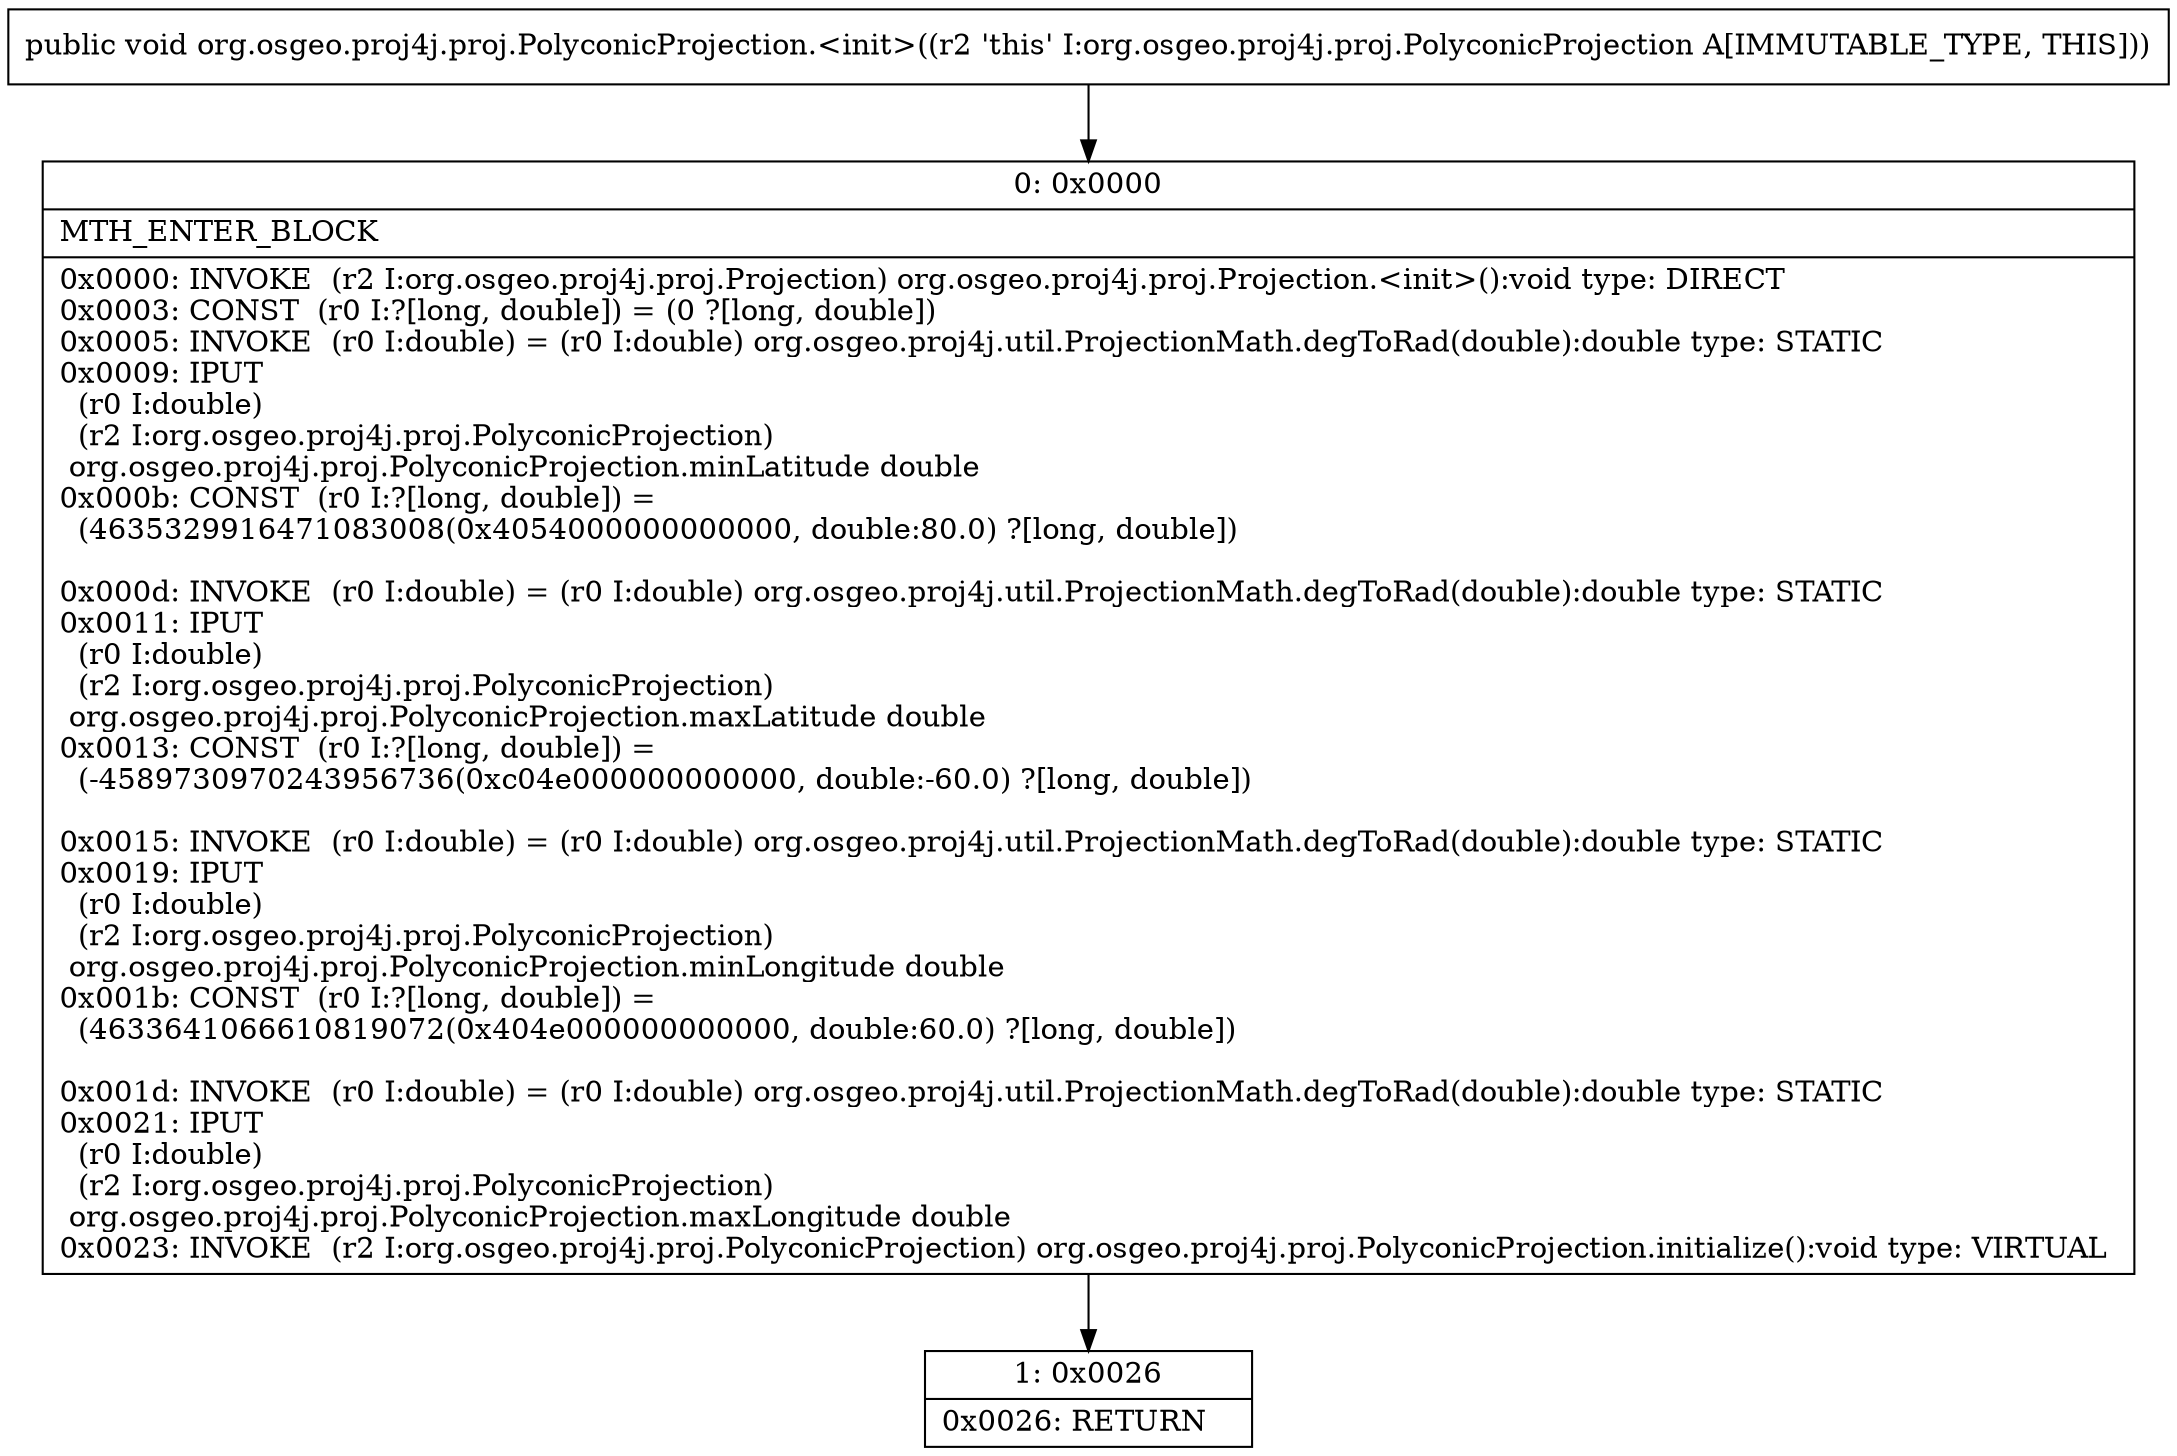 digraph "CFG fororg.osgeo.proj4j.proj.PolyconicProjection.\<init\>()V" {
Node_0 [shape=record,label="{0\:\ 0x0000|MTH_ENTER_BLOCK\l|0x0000: INVOKE  (r2 I:org.osgeo.proj4j.proj.Projection) org.osgeo.proj4j.proj.Projection.\<init\>():void type: DIRECT \l0x0003: CONST  (r0 I:?[long, double]) = (0 ?[long, double]) \l0x0005: INVOKE  (r0 I:double) = (r0 I:double) org.osgeo.proj4j.util.ProjectionMath.degToRad(double):double type: STATIC \l0x0009: IPUT  \l  (r0 I:double)\l  (r2 I:org.osgeo.proj4j.proj.PolyconicProjection)\l org.osgeo.proj4j.proj.PolyconicProjection.minLatitude double \l0x000b: CONST  (r0 I:?[long, double]) = \l  (4635329916471083008(0x4054000000000000, double:80.0) ?[long, double])\l \l0x000d: INVOKE  (r0 I:double) = (r0 I:double) org.osgeo.proj4j.util.ProjectionMath.degToRad(double):double type: STATIC \l0x0011: IPUT  \l  (r0 I:double)\l  (r2 I:org.osgeo.proj4j.proj.PolyconicProjection)\l org.osgeo.proj4j.proj.PolyconicProjection.maxLatitude double \l0x0013: CONST  (r0 I:?[long, double]) = \l  (\-4589730970243956736(0xc04e000000000000, double:\-60.0) ?[long, double])\l \l0x0015: INVOKE  (r0 I:double) = (r0 I:double) org.osgeo.proj4j.util.ProjectionMath.degToRad(double):double type: STATIC \l0x0019: IPUT  \l  (r0 I:double)\l  (r2 I:org.osgeo.proj4j.proj.PolyconicProjection)\l org.osgeo.proj4j.proj.PolyconicProjection.minLongitude double \l0x001b: CONST  (r0 I:?[long, double]) = \l  (4633641066610819072(0x404e000000000000, double:60.0) ?[long, double])\l \l0x001d: INVOKE  (r0 I:double) = (r0 I:double) org.osgeo.proj4j.util.ProjectionMath.degToRad(double):double type: STATIC \l0x0021: IPUT  \l  (r0 I:double)\l  (r2 I:org.osgeo.proj4j.proj.PolyconicProjection)\l org.osgeo.proj4j.proj.PolyconicProjection.maxLongitude double \l0x0023: INVOKE  (r2 I:org.osgeo.proj4j.proj.PolyconicProjection) org.osgeo.proj4j.proj.PolyconicProjection.initialize():void type: VIRTUAL \l}"];
Node_1 [shape=record,label="{1\:\ 0x0026|0x0026: RETURN   \l}"];
MethodNode[shape=record,label="{public void org.osgeo.proj4j.proj.PolyconicProjection.\<init\>((r2 'this' I:org.osgeo.proj4j.proj.PolyconicProjection A[IMMUTABLE_TYPE, THIS])) }"];
MethodNode -> Node_0;
Node_0 -> Node_1;
}

